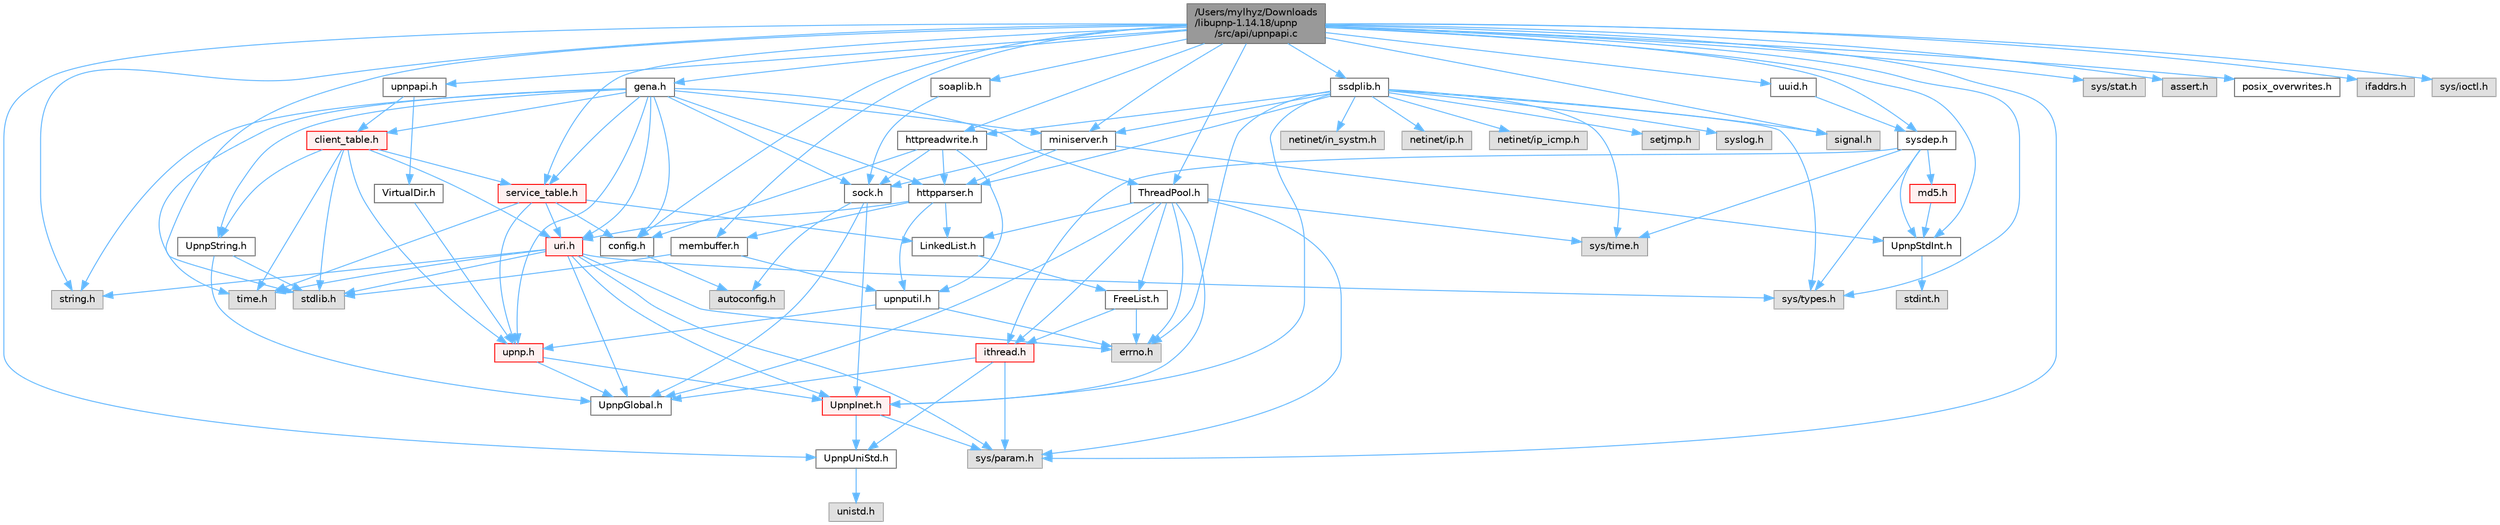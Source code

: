 digraph "/Users/mylhyz/Downloads/libupnp-1.14.18/upnp/src/api/upnpapi.c"
{
 // LATEX_PDF_SIZE
  bgcolor="transparent";
  edge [fontname=Helvetica,fontsize=10,labelfontname=Helvetica,labelfontsize=10];
  node [fontname=Helvetica,fontsize=10,shape=box,height=0.2,width=0.4];
  Node1 [id="Node000001",label="/Users/mylhyz/Downloads\l/libupnp-1.14.18/upnp\l/src/api/upnpapi.c",height=0.2,width=0.4,color="gray40", fillcolor="grey60", style="filled", fontcolor="black",tooltip=" "];
  Node1 -> Node2 [id="edge1_Node000001_Node000002",color="steelblue1",style="solid",tooltip=" "];
  Node2 [id="Node000002",label="config.h",height=0.2,width=0.4,color="grey40", fillcolor="white", style="filled",URL="$config_8h_source.html",tooltip=" "];
  Node2 -> Node3 [id="edge2_Node000002_Node000003",color="steelblue1",style="solid",tooltip=" "];
  Node3 [id="Node000003",label="autoconfig.h",height=0.2,width=0.4,color="grey60", fillcolor="#E0E0E0", style="filled",tooltip=" "];
  Node1 -> Node4 [id="edge3_Node000001_Node000004",color="steelblue1",style="solid",tooltip=" "];
  Node4 [id="Node000004",label="upnpapi.h",height=0.2,width=0.4,color="grey40", fillcolor="white", style="filled",URL="$upnpapi_8h.html",tooltip=" "];
  Node4 -> Node5 [id="edge4_Node000004_Node000005",color="steelblue1",style="solid",tooltip=" "];
  Node5 [id="Node000005",label="VirtualDir.h",height=0.2,width=0.4,color="grey40", fillcolor="white", style="filled",URL="$VirtualDir_8h_source.html",tooltip=" "];
  Node5 -> Node6 [id="edge5_Node000005_Node000006",color="steelblue1",style="solid",tooltip=" "];
  Node6 [id="Node000006",label="upnp.h",height=0.2,width=0.4,color="red", fillcolor="#FFF0F0", style="filled",URL="$upnp_8h.html",tooltip=" "];
  Node6 -> Node7 [id="edge6_Node000006_Node000007",color="steelblue1",style="solid",tooltip=" "];
  Node7 [id="Node000007",label="UpnpGlobal.h",height=0.2,width=0.4,color="grey40", fillcolor="white", style="filled",URL="$UpnpGlobal_8h.html",tooltip="Defines constants that for some reason are not defined on some systems."];
  Node6 -> Node8 [id="edge7_Node000006_Node000008",color="steelblue1",style="solid",tooltip=" "];
  Node8 [id="Node000008",label="UpnpInet.h",height=0.2,width=0.4,color="red", fillcolor="#FFF0F0", style="filled",URL="$UpnpInet_8h.html",tooltip="Provides a platform independent way to include TCP/IP types and functions."];
  Node8 -> Node9 [id="edge8_Node000008_Node000009",color="steelblue1",style="solid",tooltip=" "];
  Node9 [id="Node000009",label="UpnpUniStd.h",height=0.2,width=0.4,color="grey40", fillcolor="white", style="filled",URL="$UpnpUniStd_8h_source.html",tooltip=" "];
  Node9 -> Node10 [id="edge9_Node000009_Node000010",color="steelblue1",style="solid",tooltip=" "];
  Node10 [id="Node000010",label="unistd.h",height=0.2,width=0.4,color="grey60", fillcolor="#E0E0E0", style="filled",tooltip=" "];
  Node8 -> Node11 [id="edge10_Node000008_Node000011",color="steelblue1",style="solid",tooltip=" "];
  Node11 [id="Node000011",label="sys/param.h",height=0.2,width=0.4,color="grey60", fillcolor="#E0E0E0", style="filled",tooltip=" "];
  Node4 -> Node32 [id="edge11_Node000004_Node000032",color="steelblue1",style="solid",tooltip=" "];
  Node32 [id="Node000032",label="client_table.h",height=0.2,width=0.4,color="red", fillcolor="#FFF0F0", style="filled",URL="$client__table_8h.html",tooltip=" "];
  Node32 -> Node19 [id="edge12_Node000032_Node000019",color="steelblue1",style="solid",tooltip=" "];
  Node19 [id="Node000019",label="UpnpString.h",height=0.2,width=0.4,color="grey40", fillcolor="white", style="filled",URL="$UpnpString_8h.html",tooltip="UpnpString object declaration."];
  Node19 -> Node7 [id="edge13_Node000019_Node000007",color="steelblue1",style="solid",tooltip=" "];
  Node19 -> Node18 [id="edge14_Node000019_Node000018",color="steelblue1",style="solid",tooltip=" "];
  Node18 [id="Node000018",label="stdlib.h",height=0.2,width=0.4,color="grey60", fillcolor="#E0E0E0", style="filled",tooltip=" "];
  Node32 -> Node42 [id="edge15_Node000032_Node000042",color="steelblue1",style="solid",tooltip=" "];
  Node42 [id="Node000042",label="service_table.h",height=0.2,width=0.4,color="red", fillcolor="#FFF0F0", style="filled",URL="$service__table_8h.html",tooltip=" "];
  Node42 -> Node39 [id="edge16_Node000042_Node000039",color="steelblue1",style="solid",tooltip=" "];
  Node39 [id="Node000039",label="LinkedList.h",height=0.2,width=0.4,color="grey40", fillcolor="white", style="filled",URL="$LinkedList_8h.html",tooltip=" "];
  Node39 -> Node35 [id="edge17_Node000039_Node000035",color="steelblue1",style="solid",tooltip=" "];
  Node35 [id="Node000035",label="FreeList.h",height=0.2,width=0.4,color="grey40", fillcolor="white", style="filled",URL="$FreeList_8h.html",tooltip=" "];
  Node35 -> Node36 [id="edge18_Node000035_Node000036",color="steelblue1",style="solid",tooltip=" "];
  Node36 [id="Node000036",label="ithread.h",height=0.2,width=0.4,color="red", fillcolor="#FFF0F0", style="filled",URL="$ithread_8h.html",tooltip=" "];
  Node36 -> Node11 [id="edge19_Node000036_Node000011",color="steelblue1",style="solid",tooltip=" "];
  Node36 -> Node7 [id="edge20_Node000036_Node000007",color="steelblue1",style="solid",tooltip=" "];
  Node36 -> Node9 [id="edge21_Node000036_Node000009",color="steelblue1",style="solid",tooltip=" "];
  Node35 -> Node38 [id="edge22_Node000035_Node000038",color="steelblue1",style="solid",tooltip=" "];
  Node38 [id="Node000038",label="errno.h",height=0.2,width=0.4,color="grey60", fillcolor="#E0E0E0", style="filled",tooltip=" "];
  Node42 -> Node2 [id="edge23_Node000042_Node000002",color="steelblue1",style="solid",tooltip=" "];
  Node42 -> Node6 [id="edge24_Node000042_Node000006",color="steelblue1",style="solid",tooltip=" "];
  Node42 -> Node45 [id="edge25_Node000042_Node000045",color="steelblue1",style="solid",tooltip=" "];
  Node45 [id="Node000045",label="uri.h",height=0.2,width=0.4,color="red", fillcolor="#FFF0F0", style="filled",URL="$uri_8h.html",tooltip=" "];
  Node45 -> Node11 [id="edge26_Node000045_Node000011",color="steelblue1",style="solid",tooltip=" "];
  Node45 -> Node7 [id="edge27_Node000045_Node000007",color="steelblue1",style="solid",tooltip=" "];
  Node45 -> Node8 [id="edge28_Node000045_Node000008",color="steelblue1",style="solid",tooltip=" "];
  Node45 -> Node38 [id="edge29_Node000045_Node000038",color="steelblue1",style="solid",tooltip=" "];
  Node45 -> Node18 [id="edge30_Node000045_Node000018",color="steelblue1",style="solid",tooltip=" "];
  Node45 -> Node48 [id="edge31_Node000045_Node000048",color="steelblue1",style="solid",tooltip=" "];
  Node48 [id="Node000048",label="string.h",height=0.2,width=0.4,color="grey60", fillcolor="#E0E0E0", style="filled",tooltip=" "];
  Node45 -> Node26 [id="edge32_Node000045_Node000026",color="steelblue1",style="solid",tooltip=" "];
  Node26 [id="Node000026",label="sys/types.h",height=0.2,width=0.4,color="grey60", fillcolor="#E0E0E0", style="filled",tooltip=" "];
  Node45 -> Node27 [id="edge33_Node000045_Node000027",color="steelblue1",style="solid",tooltip=" "];
  Node27 [id="Node000027",label="time.h",height=0.2,width=0.4,color="grey60", fillcolor="#E0E0E0", style="filled",tooltip=" "];
  Node42 -> Node27 [id="edge34_Node000042_Node000027",color="steelblue1",style="solid",tooltip=" "];
  Node32 -> Node6 [id="edge35_Node000032_Node000006",color="steelblue1",style="solid",tooltip=" "];
  Node32 -> Node45 [id="edge36_Node000032_Node000045",color="steelblue1",style="solid",tooltip=" "];
  Node32 -> Node18 [id="edge37_Node000032_Node000018",color="steelblue1",style="solid",tooltip=" "];
  Node32 -> Node27 [id="edge38_Node000032_Node000027",color="steelblue1",style="solid",tooltip=" "];
  Node1 -> Node40 [id="edge39_Node000001_Node000040",color="steelblue1",style="solid",tooltip=" "];
  Node40 [id="Node000040",label="ThreadPool.h",height=0.2,width=0.4,color="grey40", fillcolor="white", style="filled",URL="$ThreadPool_8h.html",tooltip=" "];
  Node40 -> Node35 [id="edge40_Node000040_Node000035",color="steelblue1",style="solid",tooltip=" "];
  Node40 -> Node39 [id="edge41_Node000040_Node000039",color="steelblue1",style="solid",tooltip=" "];
  Node40 -> Node7 [id="edge42_Node000040_Node000007",color="steelblue1",style="solid",tooltip=" "];
  Node40 -> Node8 [id="edge43_Node000040_Node000008",color="steelblue1",style="solid",tooltip=" "];
  Node40 -> Node36 [id="edge44_Node000040_Node000036",color="steelblue1",style="solid",tooltip=" "];
  Node40 -> Node38 [id="edge45_Node000040_Node000038",color="steelblue1",style="solid",tooltip=" "];
  Node40 -> Node11 [id="edge46_Node000040_Node000011",color="steelblue1",style="solid",tooltip=" "];
  Node40 -> Node41 [id="edge47_Node000040_Node000041",color="steelblue1",style="solid",tooltip=" "];
  Node41 [id="Node000041",label="sys/time.h",height=0.2,width=0.4,color="grey60", fillcolor="#E0E0E0", style="filled",tooltip=" "];
  Node1 -> Node50 [id="edge48_Node000001_Node000050",color="steelblue1",style="solid",tooltip=" "];
  Node50 [id="Node000050",label="UpnpStdInt.h",height=0.2,width=0.4,color="grey40", fillcolor="white", style="filled",URL="$UpnpStdInt_8h_source.html",tooltip=" "];
  Node50 -> Node51 [id="edge49_Node000050_Node000051",color="steelblue1",style="solid",tooltip=" "];
  Node51 [id="Node000051",label="stdint.h",height=0.2,width=0.4,color="grey60", fillcolor="#E0E0E0", style="filled",tooltip=" "];
  Node1 -> Node9 [id="edge50_Node000001_Node000009",color="steelblue1",style="solid",tooltip=" "];
  Node1 -> Node52 [id="edge51_Node000001_Node000052",color="steelblue1",style="solid",tooltip=" "];
  Node52 [id="Node000052",label="httpreadwrite.h",height=0.2,width=0.4,color="grey40", fillcolor="white", style="filled",URL="$httpreadwrite_8h_source.html",tooltip=" "];
  Node52 -> Node2 [id="edge52_Node000052_Node000002",color="steelblue1",style="solid",tooltip=" "];
  Node52 -> Node53 [id="edge53_Node000052_Node000053",color="steelblue1",style="solid",tooltip=" "];
  Node53 [id="Node000053",label="httpparser.h",height=0.2,width=0.4,color="grey40", fillcolor="white", style="filled",URL="$httpparser_8h.html",tooltip=" "];
  Node53 -> Node39 [id="edge54_Node000053_Node000039",color="steelblue1",style="solid",tooltip=" "];
  Node53 -> Node54 [id="edge55_Node000053_Node000054",color="steelblue1",style="solid",tooltip=" "];
  Node54 [id="Node000054",label="membuffer.h",height=0.2,width=0.4,color="grey40", fillcolor="white", style="filled",URL="$membuffer_8h.html",tooltip=" "];
  Node54 -> Node55 [id="edge56_Node000054_Node000055",color="steelblue1",style="solid",tooltip=" "];
  Node55 [id="Node000055",label="upnputil.h",height=0.2,width=0.4,color="grey40", fillcolor="white", style="filled",URL="$upnputil_8h.html",tooltip=" "];
  Node55 -> Node6 [id="edge57_Node000055_Node000006",color="steelblue1",style="solid",tooltip=" "];
  Node55 -> Node38 [id="edge58_Node000055_Node000038",color="steelblue1",style="solid",tooltip=" "];
  Node54 -> Node18 [id="edge59_Node000054_Node000018",color="steelblue1",style="solid",tooltip=" "];
  Node53 -> Node55 [id="edge60_Node000053_Node000055",color="steelblue1",style="solid",tooltip=" "];
  Node53 -> Node45 [id="edge61_Node000053_Node000045",color="steelblue1",style="solid",tooltip=" "];
  Node52 -> Node56 [id="edge62_Node000052_Node000056",color="steelblue1",style="solid",tooltip=" "];
  Node56 [id="Node000056",label="sock.h",height=0.2,width=0.4,color="grey40", fillcolor="white", style="filled",URL="$sock_8h.html",tooltip=" "];
  Node56 -> Node7 [id="edge63_Node000056_Node000007",color="steelblue1",style="solid",tooltip=" "];
  Node56 -> Node8 [id="edge64_Node000056_Node000008",color="steelblue1",style="solid",tooltip=" "];
  Node56 -> Node3 [id="edge65_Node000056_Node000003",color="steelblue1",style="solid",tooltip=" "];
  Node52 -> Node55 [id="edge66_Node000052_Node000055",color="steelblue1",style="solid",tooltip=" "];
  Node1 -> Node54 [id="edge67_Node000001_Node000054",color="steelblue1",style="solid",tooltip=" "];
  Node1 -> Node57 [id="edge68_Node000001_Node000057",color="steelblue1",style="solid",tooltip=" "];
  Node57 [id="Node000057",label="soaplib.h",height=0.2,width=0.4,color="grey40", fillcolor="white", style="filled",URL="$soaplib_8h.html",tooltip=" "];
  Node57 -> Node56 [id="edge69_Node000057_Node000056",color="steelblue1",style="solid",tooltip=" "];
  Node1 -> Node58 [id="edge70_Node000001_Node000058",color="steelblue1",style="solid",tooltip=" "];
  Node58 [id="Node000058",label="ssdplib.h",height=0.2,width=0.4,color="grey40", fillcolor="white", style="filled",URL="$ssdplib_8h.html",tooltip=" "];
  Node58 -> Node8 [id="edge71_Node000058_Node000008",color="steelblue1",style="solid",tooltip=" "];
  Node58 -> Node53 [id="edge72_Node000058_Node000053",color="steelblue1",style="solid",tooltip=" "];
  Node58 -> Node52 [id="edge73_Node000058_Node000052",color="steelblue1",style="solid",tooltip=" "];
  Node58 -> Node59 [id="edge74_Node000058_Node000059",color="steelblue1",style="solid",tooltip=" "];
  Node59 [id="Node000059",label="miniserver.h",height=0.2,width=0.4,color="grey40", fillcolor="white", style="filled",URL="$miniserver_8h.html",tooltip=" "];
  Node59 -> Node50 [id="edge75_Node000059_Node000050",color="steelblue1",style="solid",tooltip=" "];
  Node59 -> Node53 [id="edge76_Node000059_Node000053",color="steelblue1",style="solid",tooltip=" "];
  Node59 -> Node56 [id="edge77_Node000059_Node000056",color="steelblue1",style="solid",tooltip=" "];
  Node58 -> Node38 [id="edge78_Node000058_Node000038",color="steelblue1",style="solid",tooltip=" "];
  Node58 -> Node60 [id="edge79_Node000058_Node000060",color="steelblue1",style="solid",tooltip=" "];
  Node60 [id="Node000060",label="setjmp.h",height=0.2,width=0.4,color="grey60", fillcolor="#E0E0E0", style="filled",tooltip=" "];
  Node58 -> Node61 [id="edge80_Node000058_Node000061",color="steelblue1",style="solid",tooltip=" "];
  Node61 [id="Node000061",label="signal.h",height=0.2,width=0.4,color="grey60", fillcolor="#E0E0E0", style="filled",tooltip=" "];
  Node58 -> Node26 [id="edge81_Node000058_Node000026",color="steelblue1",style="solid",tooltip=" "];
  Node58 -> Node62 [id="edge82_Node000058_Node000062",color="steelblue1",style="solid",tooltip=" "];
  Node62 [id="Node000062",label="syslog.h",height=0.2,width=0.4,color="grey60", fillcolor="#E0E0E0", style="filled",tooltip=" "];
  Node58 -> Node63 [id="edge83_Node000058_Node000063",color="steelblue1",style="solid",tooltip=" "];
  Node63 [id="Node000063",label="netinet/in_systm.h",height=0.2,width=0.4,color="grey60", fillcolor="#E0E0E0", style="filled",tooltip=" "];
  Node58 -> Node64 [id="edge84_Node000058_Node000064",color="steelblue1",style="solid",tooltip=" "];
  Node64 [id="Node000064",label="netinet/ip.h",height=0.2,width=0.4,color="grey60", fillcolor="#E0E0E0", style="filled",tooltip=" "];
  Node58 -> Node65 [id="edge85_Node000058_Node000065",color="steelblue1",style="solid",tooltip=" "];
  Node65 [id="Node000065",label="netinet/ip_icmp.h",height=0.2,width=0.4,color="grey60", fillcolor="#E0E0E0", style="filled",tooltip=" "];
  Node58 -> Node41 [id="edge86_Node000058_Node000041",color="steelblue1",style="solid",tooltip=" "];
  Node1 -> Node66 [id="edge87_Node000001_Node000066",color="steelblue1",style="solid",tooltip=" "];
  Node66 [id="Node000066",label="sysdep.h",height=0.2,width=0.4,color="grey40", fillcolor="white", style="filled",URL="$sysdep_8h.html",tooltip=" "];
  Node66 -> Node36 [id="edge88_Node000066_Node000036",color="steelblue1",style="solid",tooltip=" "];
  Node66 -> Node67 [id="edge89_Node000066_Node000067",color="steelblue1",style="solid",tooltip=" "];
  Node67 [id="Node000067",label="md5.h",height=0.2,width=0.4,color="red", fillcolor="#FFF0F0", style="filled",URL="$md5_8h_source.html",tooltip=" "];
  Node67 -> Node50 [id="edge90_Node000067_Node000050",color="steelblue1",style="solid",tooltip=" "];
  Node66 -> Node50 [id="edge91_Node000066_Node000050",color="steelblue1",style="solid",tooltip=" "];
  Node66 -> Node26 [id="edge92_Node000066_Node000026",color="steelblue1",style="solid",tooltip=" "];
  Node66 -> Node41 [id="edge93_Node000066_Node000041",color="steelblue1",style="solid",tooltip=" "];
  Node1 -> Node69 [id="edge94_Node000001_Node000069",color="steelblue1",style="solid",tooltip=" "];
  Node69 [id="Node000069",label="uuid.h",height=0.2,width=0.4,color="grey40", fillcolor="white", style="filled",URL="$uuid_8h_source.html",tooltip=" "];
  Node69 -> Node66 [id="edge95_Node000069_Node000066",color="steelblue1",style="solid",tooltip=" "];
  Node1 -> Node70 [id="edge96_Node000001_Node000070",color="steelblue1",style="solid",tooltip=" "];
  Node70 [id="Node000070",label="gena.h",height=0.2,width=0.4,color="grey40", fillcolor="white", style="filled",URL="$gena_8h.html",tooltip=" "];
  Node70 -> Node2 [id="edge97_Node000070_Node000002",color="steelblue1",style="solid",tooltip=" "];
  Node70 -> Node48 [id="edge98_Node000070_Node000048",color="steelblue1",style="solid",tooltip=" "];
  Node70 -> Node27 [id="edge99_Node000070_Node000027",color="steelblue1",style="solid",tooltip=" "];
  Node70 -> Node40 [id="edge100_Node000070_Node000040",color="steelblue1",style="solid",tooltip=" "];
  Node70 -> Node19 [id="edge101_Node000070_Node000019",color="steelblue1",style="solid",tooltip=" "];
  Node70 -> Node32 [id="edge102_Node000070_Node000032",color="steelblue1",style="solid",tooltip=" "];
  Node70 -> Node53 [id="edge103_Node000070_Node000053",color="steelblue1",style="solid",tooltip=" "];
  Node70 -> Node59 [id="edge104_Node000070_Node000059",color="steelblue1",style="solid",tooltip=" "];
  Node70 -> Node42 [id="edge105_Node000070_Node000042",color="steelblue1",style="solid",tooltip=" "];
  Node70 -> Node56 [id="edge106_Node000070_Node000056",color="steelblue1",style="solid",tooltip=" "];
  Node70 -> Node6 [id="edge107_Node000070_Node000006",color="steelblue1",style="solid",tooltip=" "];
  Node70 -> Node45 [id="edge108_Node000070_Node000045",color="steelblue1",style="solid",tooltip=" "];
  Node1 -> Node59 [id="edge109_Node000001_Node000059",color="steelblue1",style="solid",tooltip=" "];
  Node1 -> Node42 [id="edge110_Node000001_Node000042",color="steelblue1",style="solid",tooltip=" "];
  Node1 -> Node71 [id="edge111_Node000001_Node000071",color="steelblue1",style="solid",tooltip=" "];
  Node71 [id="Node000071",label="sys/stat.h",height=0.2,width=0.4,color="grey60", fillcolor="#E0E0E0", style="filled",tooltip=" "];
  Node1 -> Node72 [id="edge112_Node000001_Node000072",color="steelblue1",style="solid",tooltip=" "];
  Node72 [id="Node000072",label="assert.h",height=0.2,width=0.4,color="grey60", fillcolor="#E0E0E0", style="filled",tooltip=" "];
  Node1 -> Node61 [id="edge113_Node000001_Node000061",color="steelblue1",style="solid",tooltip=" "];
  Node1 -> Node18 [id="edge114_Node000001_Node000018",color="steelblue1",style="solid",tooltip=" "];
  Node1 -> Node48 [id="edge115_Node000001_Node000048",color="steelblue1",style="solid",tooltip=" "];
  Node1 -> Node73 [id="edge116_Node000001_Node000073",color="steelblue1",style="solid",tooltip=" "];
  Node73 [id="Node000073",label="posix_overwrites.h",height=0.2,width=0.4,color="grey40", fillcolor="white", style="filled",URL="$posix__overwrites_8h_source.html",tooltip=" "];
  Node1 -> Node74 [id="edge117_Node000001_Node000074",color="steelblue1",style="solid",tooltip=" "];
  Node74 [id="Node000074",label="ifaddrs.h",height=0.2,width=0.4,color="grey60", fillcolor="#E0E0E0", style="filled",tooltip=" "];
  Node1 -> Node75 [id="edge118_Node000001_Node000075",color="steelblue1",style="solid",tooltip=" "];
  Node75 [id="Node000075",label="sys/ioctl.h",height=0.2,width=0.4,color="grey60", fillcolor="#E0E0E0", style="filled",tooltip=" "];
  Node1 -> Node11 [id="edge119_Node000001_Node000011",color="steelblue1",style="solid",tooltip=" "];
  Node1 -> Node26 [id="edge120_Node000001_Node000026",color="steelblue1",style="solid",tooltip=" "];
}
